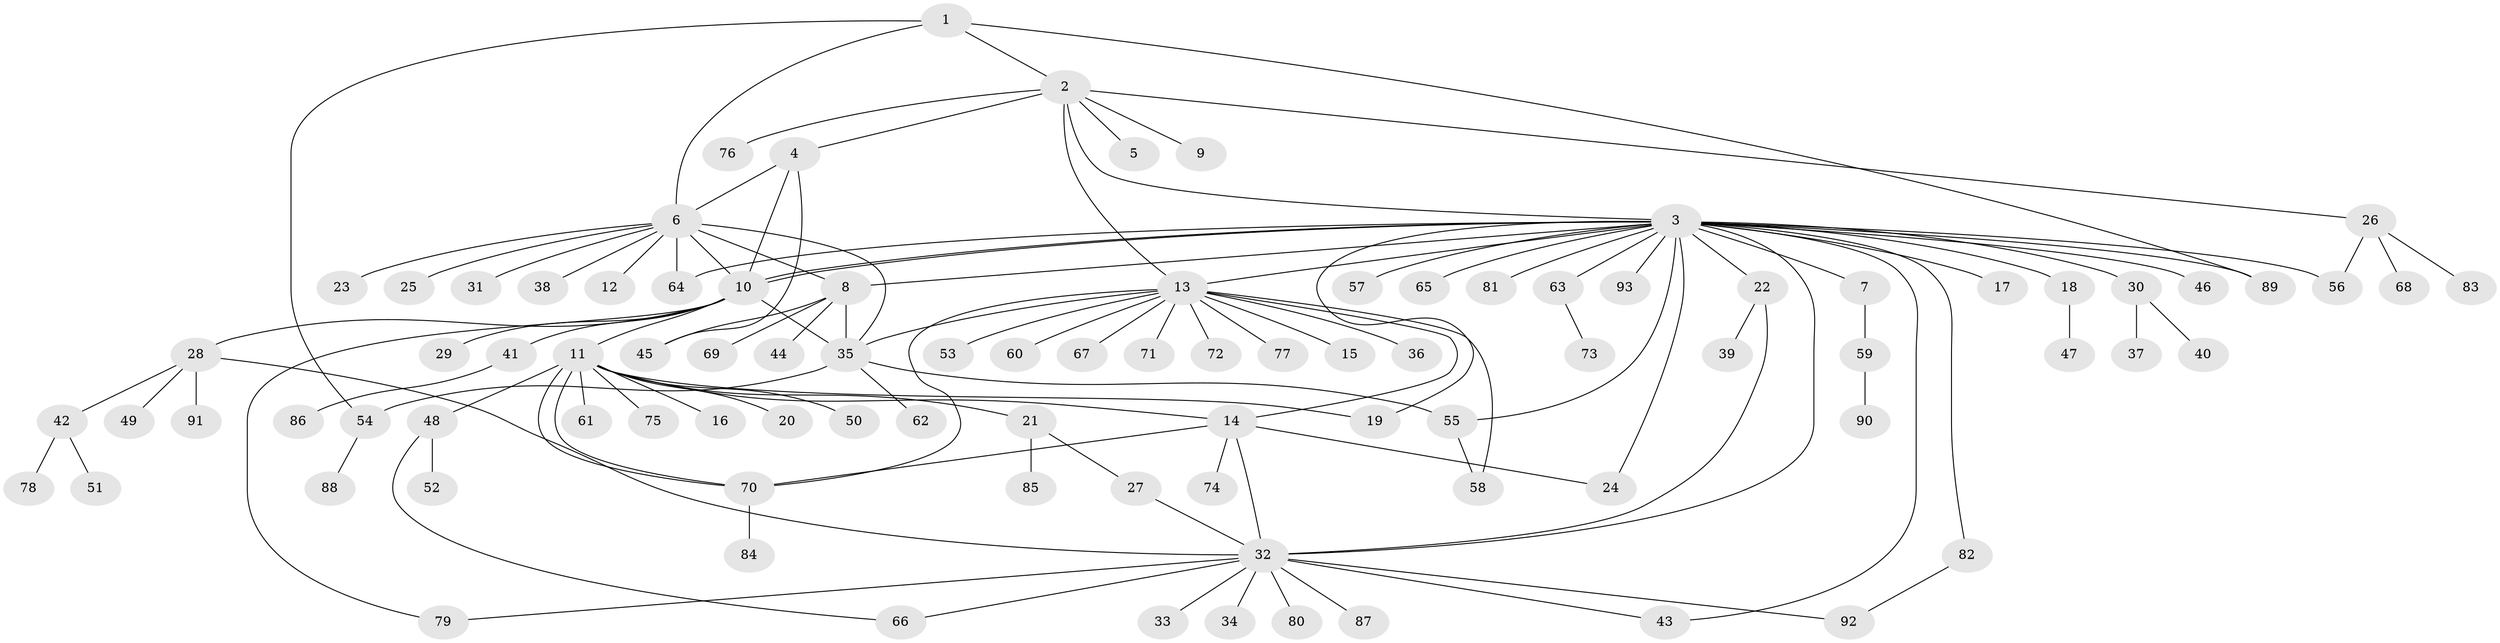 // Generated by graph-tools (version 1.1) at 2025/01/03/09/25 03:01:53]
// undirected, 93 vertices, 122 edges
graph export_dot {
graph [start="1"]
  node [color=gray90,style=filled];
  1;
  2;
  3;
  4;
  5;
  6;
  7;
  8;
  9;
  10;
  11;
  12;
  13;
  14;
  15;
  16;
  17;
  18;
  19;
  20;
  21;
  22;
  23;
  24;
  25;
  26;
  27;
  28;
  29;
  30;
  31;
  32;
  33;
  34;
  35;
  36;
  37;
  38;
  39;
  40;
  41;
  42;
  43;
  44;
  45;
  46;
  47;
  48;
  49;
  50;
  51;
  52;
  53;
  54;
  55;
  56;
  57;
  58;
  59;
  60;
  61;
  62;
  63;
  64;
  65;
  66;
  67;
  68;
  69;
  70;
  71;
  72;
  73;
  74;
  75;
  76;
  77;
  78;
  79;
  80;
  81;
  82;
  83;
  84;
  85;
  86;
  87;
  88;
  89;
  90;
  91;
  92;
  93;
  1 -- 2;
  1 -- 6;
  1 -- 54;
  1 -- 89;
  2 -- 3;
  2 -- 4;
  2 -- 5;
  2 -- 9;
  2 -- 13;
  2 -- 26;
  2 -- 76;
  3 -- 7;
  3 -- 8;
  3 -- 10;
  3 -- 10;
  3 -- 13;
  3 -- 17;
  3 -- 18;
  3 -- 19;
  3 -- 22;
  3 -- 24;
  3 -- 30;
  3 -- 32;
  3 -- 43;
  3 -- 46;
  3 -- 55;
  3 -- 56;
  3 -- 57;
  3 -- 63;
  3 -- 64;
  3 -- 65;
  3 -- 81;
  3 -- 82;
  3 -- 89;
  3 -- 93;
  4 -- 6;
  4 -- 10;
  4 -- 45;
  6 -- 8;
  6 -- 10;
  6 -- 12;
  6 -- 23;
  6 -- 25;
  6 -- 31;
  6 -- 35;
  6 -- 38;
  6 -- 64;
  7 -- 59;
  8 -- 35;
  8 -- 44;
  8 -- 45;
  8 -- 69;
  10 -- 11;
  10 -- 28;
  10 -- 29;
  10 -- 35;
  10 -- 41;
  10 -- 79;
  11 -- 14;
  11 -- 16;
  11 -- 19;
  11 -- 20;
  11 -- 21;
  11 -- 48;
  11 -- 50;
  11 -- 61;
  11 -- 70;
  11 -- 70;
  11 -- 75;
  13 -- 14;
  13 -- 15;
  13 -- 35;
  13 -- 36;
  13 -- 53;
  13 -- 58;
  13 -- 60;
  13 -- 67;
  13 -- 70;
  13 -- 71;
  13 -- 72;
  13 -- 77;
  14 -- 24;
  14 -- 32;
  14 -- 70;
  14 -- 74;
  18 -- 47;
  21 -- 27;
  21 -- 85;
  22 -- 32;
  22 -- 39;
  26 -- 56;
  26 -- 68;
  26 -- 83;
  27 -- 32;
  28 -- 32;
  28 -- 42;
  28 -- 49;
  28 -- 91;
  30 -- 37;
  30 -- 40;
  32 -- 33;
  32 -- 34;
  32 -- 43;
  32 -- 66;
  32 -- 79;
  32 -- 80;
  32 -- 87;
  32 -- 92;
  35 -- 54;
  35 -- 55;
  35 -- 62;
  41 -- 86;
  42 -- 51;
  42 -- 78;
  48 -- 52;
  48 -- 66;
  54 -- 88;
  55 -- 58;
  59 -- 90;
  63 -- 73;
  70 -- 84;
  82 -- 92;
}

